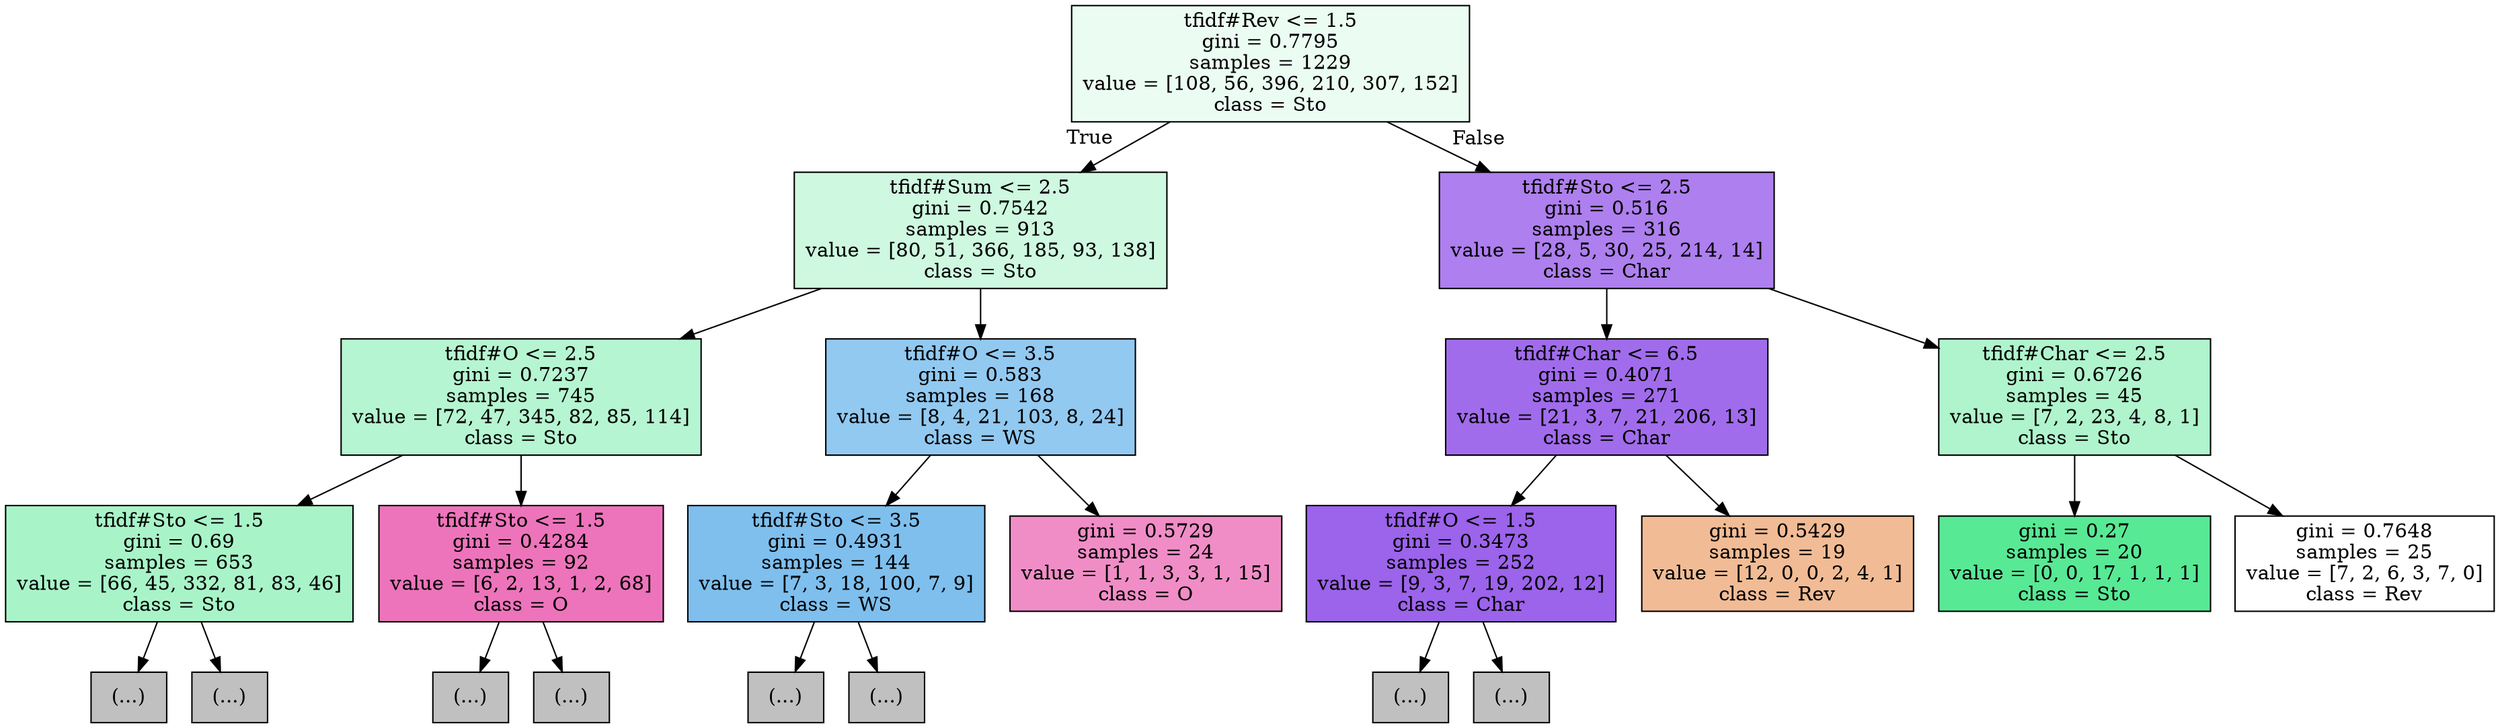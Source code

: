 digraph Tree {
node [shape=box, style="filled", color="black"] ;
0 [label="tfidf#Rev <= 1.5\ngini = 0.7795\nsamples = 1229\nvalue = [108, 56, 396, 210, 307, 152]\nclass = Sto", fillcolor="#39e58119"] ;
1 [label="tfidf#Sum <= 2.5\ngini = 0.7542\nsamples = 913\nvalue = [80, 51, 366, 185, 93, 138]\nclass = Sto", fillcolor="#39e5813f"] ;
0 -> 1 [labeldistance=2.5, labelangle=45, headlabel="True"] ;
2 [label="tfidf#O <= 2.5\ngini = 0.7237\nsamples = 745\nvalue = [72, 47, 345, 82, 85, 114]\nclass = Sto", fillcolor="#39e5815d"] ;
1 -> 2 ;
3 [label="tfidf#Sto <= 1.5\ngini = 0.69\nsamples = 653\nvalue = [66, 45, 332, 81, 83, 46]\nclass = Sto", fillcolor="#39e5816f"] ;
2 -> 3 ;
4 [label="(...)", fillcolor="#C0C0C0"] ;
3 -> 4 ;
49 [label="(...)", fillcolor="#C0C0C0"] ;
3 -> 49 ;
70 [label="tfidf#Sto <= 1.5\ngini = 0.4284\nsamples = 92\nvalue = [6, 2, 13, 1, 2, 68]\nclass = O", fillcolor="#e5399db2"] ;
2 -> 70 ;
71 [label="(...)", fillcolor="#C0C0C0"] ;
70 -> 71 ;
76 [label="(...)", fillcolor="#C0C0C0"] ;
70 -> 76 ;
81 [label="tfidf#O <= 3.5\ngini = 0.583\nsamples = 168\nvalue = [8, 4, 21, 103, 8, 24]\nclass = WS", fillcolor="#399de58c"] ;
1 -> 81 ;
82 [label="tfidf#Sto <= 3.5\ngini = 0.4931\nsamples = 144\nvalue = [7, 3, 18, 100, 7, 9]\nclass = WS", fillcolor="#399de5a6"] ;
81 -> 82 ;
83 [label="(...)", fillcolor="#C0C0C0"] ;
82 -> 83 ;
96 [label="(...)", fillcolor="#C0C0C0"] ;
82 -> 96 ;
97 [label="gini = 0.5729\nsamples = 24\nvalue = [1, 1, 3, 3, 1, 15]\nclass = O", fillcolor="#e5399d92"] ;
81 -> 97 ;
98 [label="tfidf#Sto <= 2.5\ngini = 0.516\nsamples = 316\nvalue = [28, 5, 30, 25, 214, 14]\nclass = Char", fillcolor="#8139e5a4"] ;
0 -> 98 [labeldistance=2.5, labelangle=-45, headlabel="False"] ;
99 [label="tfidf#Char <= 6.5\ngini = 0.4071\nsamples = 271\nvalue = [21, 3, 7, 21, 206, 13]\nclass = Char", fillcolor="#8139e5bd"] ;
98 -> 99 ;
100 [label="tfidf#O <= 1.5\ngini = 0.3473\nsamples = 252\nvalue = [9, 3, 7, 19, 202, 12]\nclass = Char", fillcolor="#8139e5c8"] ;
99 -> 100 ;
101 [label="(...)", fillcolor="#C0C0C0"] ;
100 -> 101 ;
120 [label="(...)", fillcolor="#C0C0C0"] ;
100 -> 120 ;
123 [label="gini = 0.5429\nsamples = 19\nvalue = [12, 0, 0, 2, 4, 1]\nclass = Rev", fillcolor="#e5813988"] ;
99 -> 123 ;
124 [label="tfidf#Char <= 2.5\ngini = 0.6726\nsamples = 45\nvalue = [7, 2, 23, 4, 8, 1]\nclass = Sto", fillcolor="#39e58167"] ;
98 -> 124 ;
125 [label="gini = 0.27\nsamples = 20\nvalue = [0, 0, 17, 1, 1, 1]\nclass = Sto", fillcolor="#39e581d7"] ;
124 -> 125 ;
126 [label="gini = 0.7648\nsamples = 25\nvalue = [7, 2, 6, 3, 7, 0]\nclass = Rev", fillcolor="#e5813900"] ;
124 -> 126 ;
}